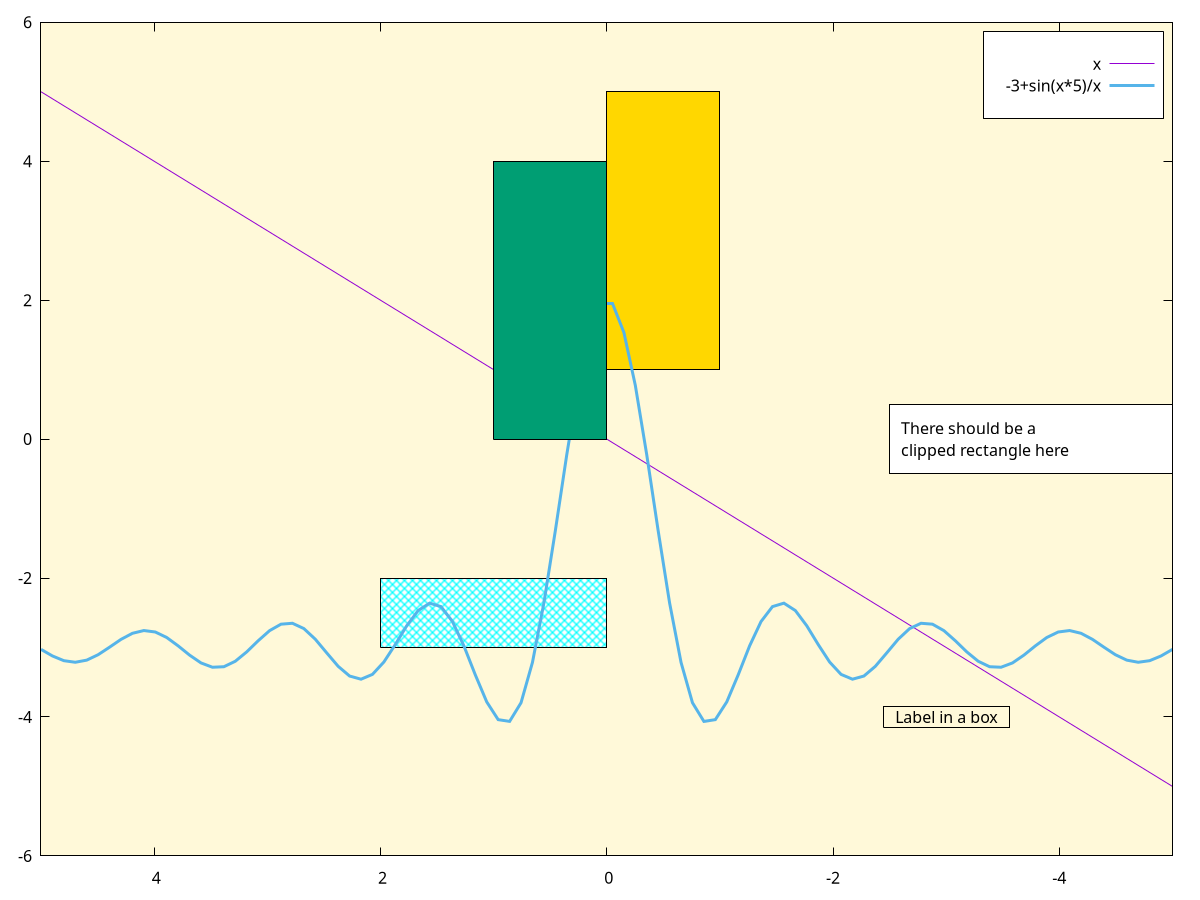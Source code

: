 # http://gnuplot.sourceforge.net/demo/rectangle.html
set terminal pngcairo  transparent enhanced font "arial,10" fontscale 1.0 size 600, 400
set output 'sample2.tmp.png'
set style fill   pattern 2 border lt 1
set key fixed right top vertical Right noreverse enhanced autotitle box lt black linewidth 1.000 dashtype solid
set key noinvert samplen 4 spacing 1 width 0 height 2
set key opaque
set label 4 "There should be a\nclipped rectangle here" at -2.60000, 0.00000, 0.00000 left norotate back nopoint offset character 0, 0.5, 0
set label 10 "Label in a box" at -3.00000, -4.00000, 0.00000 center norotate front nopoint
set style increment default
set object  1 rect from 0.00000, 0.00000 to 1.00000, 4.00000
set object  1 front clip lw 1.0  dashtype solid fc  rgb "#009e73"  fillstyle   solid 1.00 border lt -1
set object  2 rect from -1.00000, 1.00000 to 0.00000, 5.00000
set object  2 back clip lw 1.0  dashtype solid fc  rgb "gold"  fillstyle   solid 1.00 border lt -1
set object  4 rect center -4.00000, 0.00000 size 3.00000, 1.00000
set object  4 back clip lw 1.0  dashtype solid fc  bgnd fillstyle   solid 1.00 border lt -1
set object  5 rect from 0.00000, -3.00000 to 2.00000, -2.00000
set object  5 back clip lw 1.0  dashtype solid fc  rgb "cyan"  fillstyle   pattern 1 border lt -1
set object  9 rect from -4.00000, -4.00000 to -4.00000, -3.00000
set object  9 back clip lw 1.0  dashtype solid fc  lt -1 fillstyle   solid 1.00 border lt -1
set object 10 rect center -3.00000, -4.00000 size character 14, 1
set object 10 front clip lw 1.0  dashtype solid fc  bgnd fillstyle  empty border lt -1
set object 20 rect from graph 0, 0 to graph 1, 1
set object 20 behind clip lw 1.0  dashtype solid fc  rgb "gold"  fillstyle   solid 0.15 border lt -1
set style data lines
set xrange [ 5.00000 : -5.00000 ] noreverse nowriteback
set x2range [ * : * ] noreverse writeback
set yrange [ * : * ] noreverse writeback
set y2range [ * : * ] noreverse writeback
set zrange [ * : * ] noreverse writeback
set cbrange [ * : * ] noreverse writeback
set rrange [ * : * ] noreverse writeback
LABEL = "Label in a box"
plot x, -3+sin(x*5)/x lt 3 lw 3